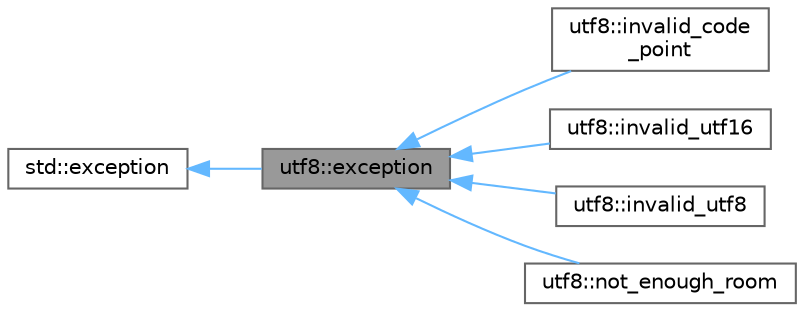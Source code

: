 digraph "utf8::exception"
{
 // INTERACTIVE_SVG=YES
 // LATEX_PDF_SIZE
  bgcolor="transparent";
  edge [fontname=Helvetica,fontsize=10,labelfontname=Helvetica,labelfontsize=10];
  node [fontname=Helvetica,fontsize=10,shape=box,height=0.2,width=0.4];
  rankdir="LR";
  Node1 [label="utf8::exception",height=0.2,width=0.4,color="gray40", fillcolor="grey60", style="filled", fontcolor="black",tooltip=" "];
  Node2 -> Node1 [dir="back",color="steelblue1",style="solid"];
  Node2 [label="std::exception",height=0.2,width=0.4,color="gray40", fillcolor="white", style="filled",tooltip=" "];
  Node1 -> Node3 [dir="back",color="steelblue1",style="solid"];
  Node3 [label="utf8::invalid_code\l_point",height=0.2,width=0.4,color="gray40", fillcolor="white", style="filled",URL="$classutf8_1_1invalid__code__point.html",tooltip=" "];
  Node1 -> Node4 [dir="back",color="steelblue1",style="solid"];
  Node4 [label="utf8::invalid_utf16",height=0.2,width=0.4,color="gray40", fillcolor="white", style="filled",URL="$classutf8_1_1invalid__utf16.html",tooltip=" "];
  Node1 -> Node5 [dir="back",color="steelblue1",style="solid"];
  Node5 [label="utf8::invalid_utf8",height=0.2,width=0.4,color="gray40", fillcolor="white", style="filled",URL="$classutf8_1_1invalid__utf8.html",tooltip=" "];
  Node1 -> Node6 [dir="back",color="steelblue1",style="solid"];
  Node6 [label="utf8::not_enough_room",height=0.2,width=0.4,color="gray40", fillcolor="white", style="filled",URL="$classutf8_1_1not__enough__room.html",tooltip=" "];
}
